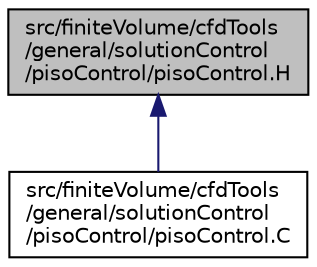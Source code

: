 digraph "src/finiteVolume/cfdTools/general/solutionControl/pisoControl/pisoControl.H"
{
  bgcolor="transparent";
  edge [fontname="Helvetica",fontsize="10",labelfontname="Helvetica",labelfontsize="10"];
  node [fontname="Helvetica",fontsize="10",shape=record];
  Node1 [label="src/finiteVolume/cfdTools\l/general/solutionControl\l/pisoControl/pisoControl.H",height=0.2,width=0.4,color="black", fillcolor="grey75", style="filled", fontcolor="black"];
  Node1 -> Node2 [dir="back",color="midnightblue",fontsize="10",style="solid",fontname="Helvetica"];
  Node2 [label="src/finiteVolume/cfdTools\l/general/solutionControl\l/pisoControl/pisoControl.C",height=0.2,width=0.4,color="black",URL="$a05270.html"];
}
